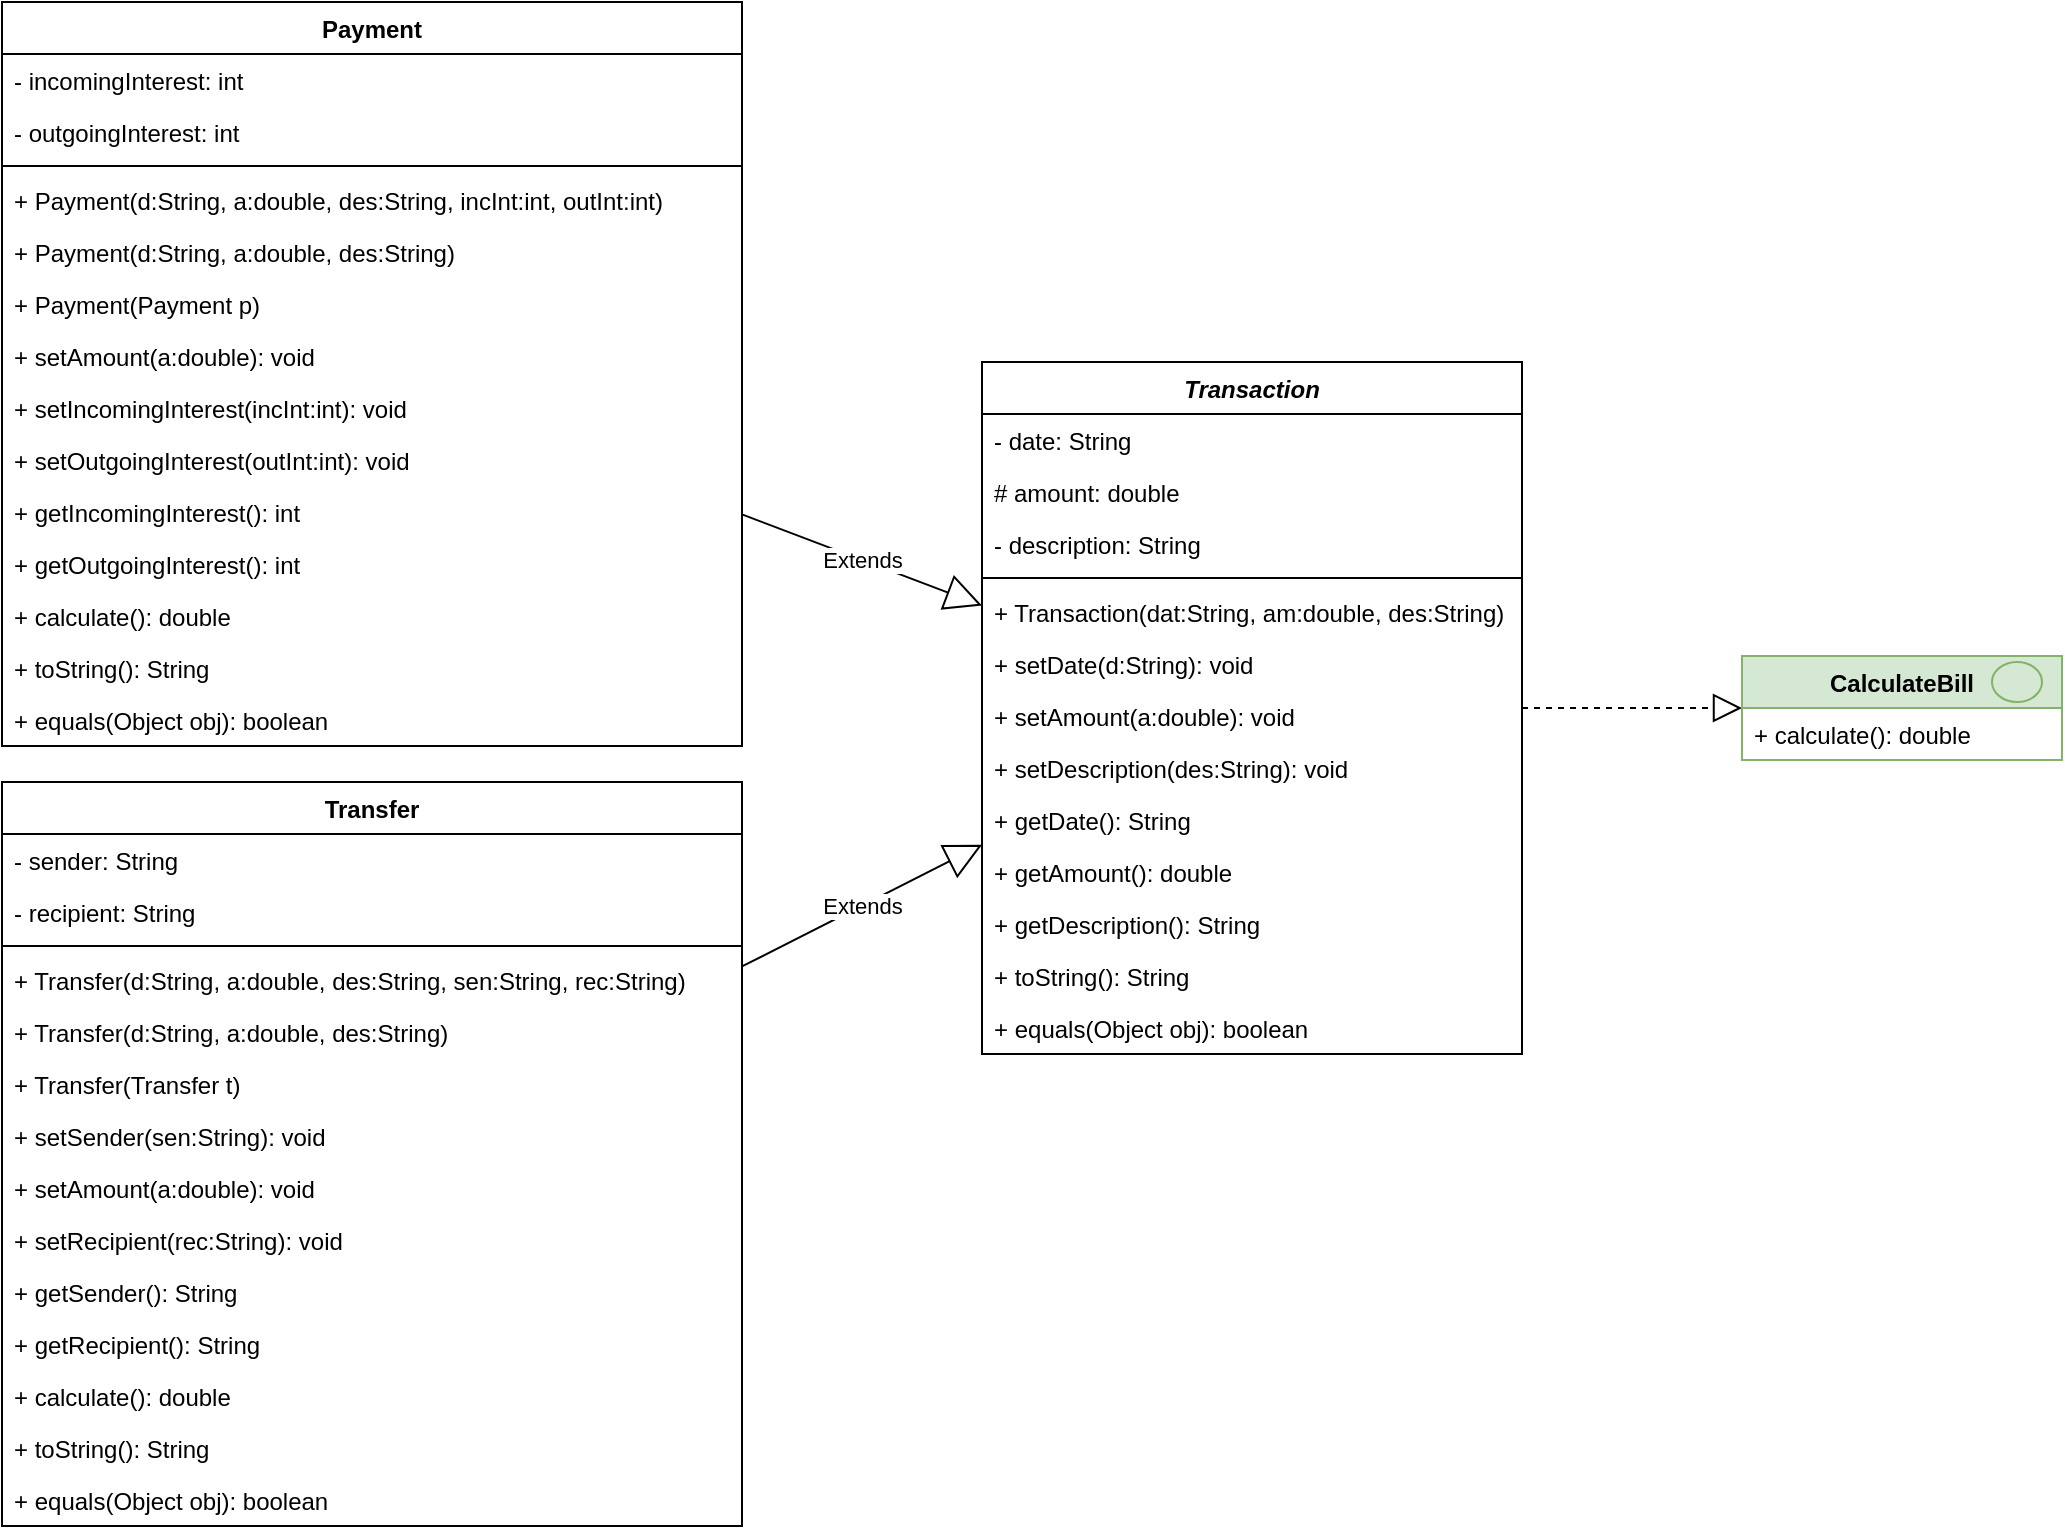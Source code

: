 <mxfile version="28.2.8">
  <diagram name="Page-1" id="6133507b-19e7-1e82-6fc7-422aa6c4b21f">
    <mxGraphModel dx="1226" dy="722" grid="1" gridSize="10" guides="1" tooltips="1" connect="1" arrows="1" fold="1" page="1" pageScale="1" pageWidth="1100" pageHeight="850" background="none" math="0" shadow="0">
      <root>
        <mxCell id="0" />
        <mxCell id="1" parent="0" />
        <mxCell id="_tiliUNh_FrwDmjl4Vd7-1" value="&lt;i&gt;Transaction&lt;/i&gt;" style="swimlane;fontStyle=1;align=center;verticalAlign=top;childLayout=stackLayout;horizontal=1;startSize=26;horizontalStack=0;resizeParent=1;resizeParentMax=0;resizeLast=0;collapsible=1;marginBottom=0;whiteSpace=wrap;html=1;" parent="1" vertex="1">
          <mxGeometry x="510" y="320" width="270" height="346" as="geometry">
            <mxRectangle x="250" y="680" width="100" height="30" as="alternateBounds" />
          </mxGeometry>
        </mxCell>
        <mxCell id="_tiliUNh_FrwDmjl4Vd7-2" value="- date: String" style="text;strokeColor=none;fillColor=none;align=left;verticalAlign=top;spacingLeft=4;spacingRight=4;overflow=hidden;rotatable=0;points=[[0,0.5],[1,0.5]];portConstraint=eastwest;whiteSpace=wrap;html=1;" parent="_tiliUNh_FrwDmjl4Vd7-1" vertex="1">
          <mxGeometry y="26" width="270" height="26" as="geometry" />
        </mxCell>
        <mxCell id="_tiliUNh_FrwDmjl4Vd7-12" value="# amount: double" style="text;strokeColor=none;fillColor=none;align=left;verticalAlign=top;spacingLeft=4;spacingRight=4;overflow=hidden;rotatable=0;points=[[0,0.5],[1,0.5]];portConstraint=eastwest;whiteSpace=wrap;html=1;" parent="_tiliUNh_FrwDmjl4Vd7-1" vertex="1">
          <mxGeometry y="52" width="270" height="26" as="geometry" />
        </mxCell>
        <mxCell id="_tiliUNh_FrwDmjl4Vd7-13" value="- description: String" style="text;strokeColor=none;fillColor=none;align=left;verticalAlign=top;spacingLeft=4;spacingRight=4;overflow=hidden;rotatable=0;points=[[0,0.5],[1,0.5]];portConstraint=eastwest;whiteSpace=wrap;html=1;" parent="_tiliUNh_FrwDmjl4Vd7-1" vertex="1">
          <mxGeometry y="78" width="270" height="26" as="geometry" />
        </mxCell>
        <mxCell id="_tiliUNh_FrwDmjl4Vd7-3" value="" style="line;strokeWidth=1;fillColor=none;align=left;verticalAlign=middle;spacingTop=-1;spacingLeft=3;spacingRight=3;rotatable=0;labelPosition=right;points=[];portConstraint=eastwest;strokeColor=inherit;" parent="_tiliUNh_FrwDmjl4Vd7-1" vertex="1">
          <mxGeometry y="104" width="270" height="8" as="geometry" />
        </mxCell>
        <mxCell id="_tiliUNh_FrwDmjl4Vd7-19" value="+ Transaction(dat:String, am:double, des:String)" style="text;strokeColor=none;fillColor=none;align=left;verticalAlign=top;spacingLeft=4;spacingRight=4;overflow=hidden;rotatable=0;points=[[0,0.5],[1,0.5]];portConstraint=eastwest;whiteSpace=wrap;html=1;" parent="_tiliUNh_FrwDmjl4Vd7-1" vertex="1">
          <mxGeometry y="112" width="270" height="26" as="geometry" />
        </mxCell>
        <mxCell id="_tiliUNh_FrwDmjl4Vd7-20" value="+ setDate(d:String): void" style="text;strokeColor=none;fillColor=none;align=left;verticalAlign=top;spacingLeft=4;spacingRight=4;overflow=hidden;rotatable=0;points=[[0,0.5],[1,0.5]];portConstraint=eastwest;whiteSpace=wrap;html=1;" parent="_tiliUNh_FrwDmjl4Vd7-1" vertex="1">
          <mxGeometry y="138" width="270" height="26" as="geometry" />
        </mxCell>
        <mxCell id="_tiliUNh_FrwDmjl4Vd7-14" value="+ setAmount(a:double): void" style="text;strokeColor=none;fillColor=none;align=left;verticalAlign=top;spacingLeft=4;spacingRight=4;overflow=hidden;rotatable=0;points=[[0,0.5],[1,0.5]];portConstraint=eastwest;whiteSpace=wrap;html=1;" parent="_tiliUNh_FrwDmjl4Vd7-1" vertex="1">
          <mxGeometry y="164" width="270" height="26" as="geometry" />
        </mxCell>
        <mxCell id="_tiliUNh_FrwDmjl4Vd7-15" value="+ setDescription(des:String): void" style="text;strokeColor=none;fillColor=none;align=left;verticalAlign=top;spacingLeft=4;spacingRight=4;overflow=hidden;rotatable=0;points=[[0,0.5],[1,0.5]];portConstraint=eastwest;whiteSpace=wrap;html=1;" parent="_tiliUNh_FrwDmjl4Vd7-1" vertex="1">
          <mxGeometry y="190" width="270" height="26" as="geometry" />
        </mxCell>
        <mxCell id="_tiliUNh_FrwDmjl4Vd7-16" value="+ getDate(): String" style="text;strokeColor=none;fillColor=none;align=left;verticalAlign=top;spacingLeft=4;spacingRight=4;overflow=hidden;rotatable=0;points=[[0,0.5],[1,0.5]];portConstraint=eastwest;whiteSpace=wrap;html=1;" parent="_tiliUNh_FrwDmjl4Vd7-1" vertex="1">
          <mxGeometry y="216" width="270" height="26" as="geometry" />
        </mxCell>
        <mxCell id="_tiliUNh_FrwDmjl4Vd7-18" value="+ getAmount(): double" style="text;strokeColor=none;fillColor=none;align=left;verticalAlign=top;spacingLeft=4;spacingRight=4;overflow=hidden;rotatable=0;points=[[0,0.5],[1,0.5]];portConstraint=eastwest;whiteSpace=wrap;html=1;" parent="_tiliUNh_FrwDmjl4Vd7-1" vertex="1">
          <mxGeometry y="242" width="270" height="26" as="geometry" />
        </mxCell>
        <mxCell id="_tiliUNh_FrwDmjl4Vd7-17" value="+ getDescription(): String" style="text;strokeColor=none;fillColor=none;align=left;verticalAlign=top;spacingLeft=4;spacingRight=4;overflow=hidden;rotatable=0;points=[[0,0.5],[1,0.5]];portConstraint=eastwest;whiteSpace=wrap;html=1;" parent="_tiliUNh_FrwDmjl4Vd7-1" vertex="1">
          <mxGeometry y="268" width="270" height="26" as="geometry" />
        </mxCell>
        <mxCell id="_tiliUNh_FrwDmjl4Vd7-4" value="+ toString(): String" style="text;strokeColor=none;fillColor=none;align=left;verticalAlign=top;spacingLeft=4;spacingRight=4;overflow=hidden;rotatable=0;points=[[0,0.5],[1,0.5]];portConstraint=eastwest;whiteSpace=wrap;html=1;" parent="_tiliUNh_FrwDmjl4Vd7-1" vertex="1">
          <mxGeometry y="294" width="270" height="26" as="geometry" />
        </mxCell>
        <mxCell id="_tiliUNh_FrwDmjl4Vd7-23" value="+ equals(Object obj): boolean" style="text;strokeColor=none;fillColor=none;align=left;verticalAlign=top;spacingLeft=4;spacingRight=4;overflow=hidden;rotatable=0;points=[[0,0.5],[1,0.5]];portConstraint=eastwest;whiteSpace=wrap;html=1;" parent="_tiliUNh_FrwDmjl4Vd7-1" vertex="1">
          <mxGeometry y="320" width="270" height="26" as="geometry" />
        </mxCell>
        <mxCell id="_tiliUNh_FrwDmjl4Vd7-6" value="" style="endArrow=block;dashed=1;endFill=0;endSize=12;html=1;rounded=0;" parent="1" source="_tiliUNh_FrwDmjl4Vd7-1" target="_tiliUNh_FrwDmjl4Vd7-7" edge="1">
          <mxGeometry width="160" relative="1" as="geometry">
            <mxPoint x="770" y="270" as="sourcePoint" />
            <mxPoint x="890" y="363" as="targetPoint" />
          </mxGeometry>
        </mxCell>
        <mxCell id="_tiliUNh_FrwDmjl4Vd7-22" value="" style="group" parent="1" vertex="1" connectable="0">
          <mxGeometry x="890" y="467" width="160" height="52" as="geometry" />
        </mxCell>
        <mxCell id="_tiliUNh_FrwDmjl4Vd7-7" value="CalculateBill" style="swimlane;fontStyle=1;align=center;verticalAlign=top;childLayout=stackLayout;horizontal=1;startSize=26;horizontalStack=0;resizeParent=1;resizeParentMax=0;resizeLast=0;collapsible=1;marginBottom=0;whiteSpace=wrap;html=1;fillColor=#D5E8D4;strokeColor=#82b366;" parent="_tiliUNh_FrwDmjl4Vd7-22" vertex="1">
          <mxGeometry width="160" height="52" as="geometry" />
        </mxCell>
        <mxCell id="_tiliUNh_FrwDmjl4Vd7-10" value="+ calculate(): double" style="text;strokeColor=none;fillColor=none;align=left;verticalAlign=top;spacingLeft=4;spacingRight=4;overflow=hidden;rotatable=0;points=[[0,0.5],[1,0.5]];portConstraint=eastwest;whiteSpace=wrap;html=1;" parent="_tiliUNh_FrwDmjl4Vd7-7" vertex="1">
          <mxGeometry y="26" width="160" height="26" as="geometry" />
        </mxCell>
        <mxCell id="_tiliUNh_FrwDmjl4Vd7-11" value="" style="ellipse;whiteSpace=wrap;html=1;fillColor=#d5e8d4;strokeColor=#82b366;" parent="_tiliUNh_FrwDmjl4Vd7-22" vertex="1">
          <mxGeometry x="125" y="3" width="25" height="20" as="geometry" />
        </mxCell>
        <mxCell id="_tiliUNh_FrwDmjl4Vd7-38" value="Payment" style="swimlane;fontStyle=1;align=center;verticalAlign=top;childLayout=stackLayout;horizontal=1;startSize=26;horizontalStack=0;resizeParent=1;resizeParentMax=0;resizeLast=0;collapsible=1;marginBottom=0;whiteSpace=wrap;html=1;" parent="1" vertex="1">
          <mxGeometry x="20" y="140" width="370" height="372" as="geometry" />
        </mxCell>
        <mxCell id="_tiliUNh_FrwDmjl4Vd7-39" value="- incomingInterest: int" style="text;strokeColor=none;fillColor=none;align=left;verticalAlign=top;spacingLeft=4;spacingRight=4;overflow=hidden;rotatable=0;points=[[0,0.5],[1,0.5]];portConstraint=eastwest;whiteSpace=wrap;html=1;" parent="_tiliUNh_FrwDmjl4Vd7-38" vertex="1">
          <mxGeometry y="26" width="370" height="26" as="geometry" />
        </mxCell>
        <mxCell id="_tiliUNh_FrwDmjl4Vd7-49" value="- outgoingInterest: int" style="text;strokeColor=none;fillColor=none;align=left;verticalAlign=top;spacingLeft=4;spacingRight=4;overflow=hidden;rotatable=0;points=[[0,0.5],[1,0.5]];portConstraint=eastwest;whiteSpace=wrap;html=1;" parent="_tiliUNh_FrwDmjl4Vd7-38" vertex="1">
          <mxGeometry y="52" width="370" height="26" as="geometry" />
        </mxCell>
        <mxCell id="_tiliUNh_FrwDmjl4Vd7-40" value="" style="line;strokeWidth=1;fillColor=none;align=left;verticalAlign=middle;spacingTop=-1;spacingLeft=3;spacingRight=3;rotatable=0;labelPosition=right;points=[];portConstraint=eastwest;strokeColor=inherit;" parent="_tiliUNh_FrwDmjl4Vd7-38" vertex="1">
          <mxGeometry y="78" width="370" height="8" as="geometry" />
        </mxCell>
        <mxCell id="CptLQjgwe5fVbTkADvRq-11" value="+ Payment(d:String, a:double, des:String, incInt:int, outInt:int)" style="text;strokeColor=none;fillColor=none;align=left;verticalAlign=top;spacingLeft=4;spacingRight=4;overflow=hidden;rotatable=0;points=[[0,0.5],[1,0.5]];portConstraint=eastwest;whiteSpace=wrap;html=1;" vertex="1" parent="_tiliUNh_FrwDmjl4Vd7-38">
          <mxGeometry y="86" width="370" height="26" as="geometry" />
        </mxCell>
        <mxCell id="CptLQjgwe5fVbTkADvRq-10" value="+ Payment(d:String, a:double, des:String)" style="text;strokeColor=none;fillColor=none;align=left;verticalAlign=top;spacingLeft=4;spacingRight=4;overflow=hidden;rotatable=0;points=[[0,0.5],[1,0.5]];portConstraint=eastwest;whiteSpace=wrap;html=1;" vertex="1" parent="_tiliUNh_FrwDmjl4Vd7-38">
          <mxGeometry y="112" width="370" height="26" as="geometry" />
        </mxCell>
        <mxCell id="CptLQjgwe5fVbTkADvRq-9" value="+ Payment(Payment p)" style="text;strokeColor=none;fillColor=none;align=left;verticalAlign=top;spacingLeft=4;spacingRight=4;overflow=hidden;rotatable=0;points=[[0,0.5],[1,0.5]];portConstraint=eastwest;whiteSpace=wrap;html=1;" vertex="1" parent="_tiliUNh_FrwDmjl4Vd7-38">
          <mxGeometry y="138" width="370" height="26" as="geometry" />
        </mxCell>
        <mxCell id="CptLQjgwe5fVbTkADvRq-21" value="+ setAmount(a:double): void" style="text;strokeColor=none;fillColor=none;align=left;verticalAlign=top;spacingLeft=4;spacingRight=4;overflow=hidden;rotatable=0;points=[[0,0.5],[1,0.5]];portConstraint=eastwest;whiteSpace=wrap;html=1;" vertex="1" parent="_tiliUNh_FrwDmjl4Vd7-38">
          <mxGeometry y="164" width="370" height="26" as="geometry" />
        </mxCell>
        <mxCell id="_tiliUNh_FrwDmjl4Vd7-52" value="+ setIncomingInterest(incInt:int): void" style="text;strokeColor=none;fillColor=none;align=left;verticalAlign=top;spacingLeft=4;spacingRight=4;overflow=hidden;rotatable=0;points=[[0,0.5],[1,0.5]];portConstraint=eastwest;whiteSpace=wrap;html=1;" parent="_tiliUNh_FrwDmjl4Vd7-38" vertex="1">
          <mxGeometry y="190" width="370" height="26" as="geometry" />
        </mxCell>
        <mxCell id="_tiliUNh_FrwDmjl4Vd7-51" value="+ setOutgoingInterest(outInt:int): void" style="text;strokeColor=none;fillColor=none;align=left;verticalAlign=top;spacingLeft=4;spacingRight=4;overflow=hidden;rotatable=0;points=[[0,0.5],[1,0.5]];portConstraint=eastwest;whiteSpace=wrap;html=1;" parent="_tiliUNh_FrwDmjl4Vd7-38" vertex="1">
          <mxGeometry y="216" width="370" height="26" as="geometry" />
        </mxCell>
        <mxCell id="_tiliUNh_FrwDmjl4Vd7-41" value="+ getIncomingInterest(): int" style="text;strokeColor=none;fillColor=none;align=left;verticalAlign=top;spacingLeft=4;spacingRight=4;overflow=hidden;rotatable=0;points=[[0,0.5],[1,0.5]];portConstraint=eastwest;whiteSpace=wrap;html=1;" parent="_tiliUNh_FrwDmjl4Vd7-38" vertex="1">
          <mxGeometry y="242" width="370" height="26" as="geometry" />
        </mxCell>
        <mxCell id="_tiliUNh_FrwDmjl4Vd7-50" value="+ getOutgoingInterest(): int" style="text;strokeColor=none;fillColor=none;align=left;verticalAlign=top;spacingLeft=4;spacingRight=4;overflow=hidden;rotatable=0;points=[[0,0.5],[1,0.5]];portConstraint=eastwest;whiteSpace=wrap;html=1;" parent="_tiliUNh_FrwDmjl4Vd7-38" vertex="1">
          <mxGeometry y="268" width="370" height="26" as="geometry" />
        </mxCell>
        <mxCell id="CptLQjgwe5fVbTkADvRq-12" value="+ calculate(): double" style="text;strokeColor=none;fillColor=none;align=left;verticalAlign=top;spacingLeft=4;spacingRight=4;overflow=hidden;rotatable=0;points=[[0,0.5],[1,0.5]];portConstraint=eastwest;whiteSpace=wrap;html=1;" vertex="1" parent="_tiliUNh_FrwDmjl4Vd7-38">
          <mxGeometry y="294" width="370" height="26" as="geometry" />
        </mxCell>
        <mxCell id="CptLQjgwe5fVbTkADvRq-19" value="+ toString(): String" style="text;strokeColor=none;fillColor=none;align=left;verticalAlign=top;spacingLeft=4;spacingRight=4;overflow=hidden;rotatable=0;points=[[0,0.5],[1,0.5]];portConstraint=eastwest;whiteSpace=wrap;html=1;" vertex="1" parent="_tiliUNh_FrwDmjl4Vd7-38">
          <mxGeometry y="320" width="370" height="26" as="geometry" />
        </mxCell>
        <mxCell id="CptLQjgwe5fVbTkADvRq-17" value="+ equals(Object obj): boolean" style="text;strokeColor=none;fillColor=none;align=left;verticalAlign=top;spacingLeft=4;spacingRight=4;overflow=hidden;rotatable=0;points=[[0,0.5],[1,0.5]];portConstraint=eastwest;whiteSpace=wrap;html=1;" vertex="1" parent="_tiliUNh_FrwDmjl4Vd7-38">
          <mxGeometry y="346" width="370" height="26" as="geometry" />
        </mxCell>
        <mxCell id="_tiliUNh_FrwDmjl4Vd7-43" value="Extends" style="endArrow=block;endSize=16;endFill=0;html=1;rounded=0;" parent="1" source="_tiliUNh_FrwDmjl4Vd7-38" target="_tiliUNh_FrwDmjl4Vd7-1" edge="1">
          <mxGeometry width="160" relative="1" as="geometry">
            <mxPoint x="340" y="270" as="sourcePoint" />
            <mxPoint x="500" y="270" as="targetPoint" />
          </mxGeometry>
        </mxCell>
        <mxCell id="_tiliUNh_FrwDmjl4Vd7-48" value="Extends" style="endArrow=block;endSize=16;endFill=0;html=1;rounded=0;" parent="1" source="CptLQjgwe5fVbTkADvRq-1" target="_tiliUNh_FrwDmjl4Vd7-1" edge="1">
          <mxGeometry width="160" relative="1" as="geometry">
            <mxPoint x="340" y="532.61" as="sourcePoint" />
            <mxPoint x="625" y="480" as="targetPoint" />
          </mxGeometry>
        </mxCell>
        <mxCell id="CptLQjgwe5fVbTkADvRq-1" value="Transfer" style="swimlane;fontStyle=1;align=center;verticalAlign=top;childLayout=stackLayout;horizontal=1;startSize=26;horizontalStack=0;resizeParent=1;resizeParentMax=0;resizeLast=0;collapsible=1;marginBottom=0;whiteSpace=wrap;html=1;" vertex="1" parent="1">
          <mxGeometry x="20" y="530" width="370" height="372" as="geometry" />
        </mxCell>
        <mxCell id="CptLQjgwe5fVbTkADvRq-2" value="- sender: String" style="text;strokeColor=none;fillColor=none;align=left;verticalAlign=top;spacingLeft=4;spacingRight=4;overflow=hidden;rotatable=0;points=[[0,0.5],[1,0.5]];portConstraint=eastwest;whiteSpace=wrap;html=1;" vertex="1" parent="CptLQjgwe5fVbTkADvRq-1">
          <mxGeometry y="26" width="370" height="26" as="geometry" />
        </mxCell>
        <mxCell id="CptLQjgwe5fVbTkADvRq-3" value="- recipient: String" style="text;strokeColor=none;fillColor=none;align=left;verticalAlign=top;spacingLeft=4;spacingRight=4;overflow=hidden;rotatable=0;points=[[0,0.5],[1,0.5]];portConstraint=eastwest;whiteSpace=wrap;html=1;" vertex="1" parent="CptLQjgwe5fVbTkADvRq-1">
          <mxGeometry y="52" width="370" height="26" as="geometry" />
        </mxCell>
        <mxCell id="CptLQjgwe5fVbTkADvRq-4" value="" style="line;strokeWidth=1;fillColor=none;align=left;verticalAlign=middle;spacingTop=-1;spacingLeft=3;spacingRight=3;rotatable=0;labelPosition=right;points=[];portConstraint=eastwest;strokeColor=inherit;" vertex="1" parent="CptLQjgwe5fVbTkADvRq-1">
          <mxGeometry y="78" width="370" height="8" as="geometry" />
        </mxCell>
        <mxCell id="CptLQjgwe5fVbTkADvRq-13" value="+ Transfer(d:String, a:double, des:String, sen:String, rec:String)" style="text;strokeColor=none;fillColor=none;align=left;verticalAlign=top;spacingLeft=4;spacingRight=4;overflow=hidden;rotatable=0;points=[[0,0.5],[1,0.5]];portConstraint=eastwest;whiteSpace=wrap;html=1;" vertex="1" parent="CptLQjgwe5fVbTkADvRq-1">
          <mxGeometry y="86" width="370" height="26" as="geometry" />
        </mxCell>
        <mxCell id="CptLQjgwe5fVbTkADvRq-15" value="+ Transfer(d:String, a:double, des:String)" style="text;strokeColor=none;fillColor=none;align=left;verticalAlign=top;spacingLeft=4;spacingRight=4;overflow=hidden;rotatable=0;points=[[0,0.5],[1,0.5]];portConstraint=eastwest;whiteSpace=wrap;html=1;" vertex="1" parent="CptLQjgwe5fVbTkADvRq-1">
          <mxGeometry y="112" width="370" height="26" as="geometry" />
        </mxCell>
        <mxCell id="CptLQjgwe5fVbTkADvRq-14" value="+ Transfer(Transfer t)" style="text;strokeColor=none;fillColor=none;align=left;verticalAlign=top;spacingLeft=4;spacingRight=4;overflow=hidden;rotatable=0;points=[[0,0.5],[1,0.5]];portConstraint=eastwest;whiteSpace=wrap;html=1;" vertex="1" parent="CptLQjgwe5fVbTkADvRq-1">
          <mxGeometry y="138" width="370" height="26" as="geometry" />
        </mxCell>
        <mxCell id="CptLQjgwe5fVbTkADvRq-5" value="+ setSender(sen:String): void" style="text;strokeColor=none;fillColor=none;align=left;verticalAlign=top;spacingLeft=4;spacingRight=4;overflow=hidden;rotatable=0;points=[[0,0.5],[1,0.5]];portConstraint=eastwest;whiteSpace=wrap;html=1;" vertex="1" parent="CptLQjgwe5fVbTkADvRq-1">
          <mxGeometry y="164" width="370" height="26" as="geometry" />
        </mxCell>
        <mxCell id="CptLQjgwe5fVbTkADvRq-22" value="+ setAmount(a:double): void" style="text;strokeColor=none;fillColor=none;align=left;verticalAlign=top;spacingLeft=4;spacingRight=4;overflow=hidden;rotatable=0;points=[[0,0.5],[1,0.5]];portConstraint=eastwest;whiteSpace=wrap;html=1;" vertex="1" parent="CptLQjgwe5fVbTkADvRq-1">
          <mxGeometry y="190" width="370" height="26" as="geometry" />
        </mxCell>
        <mxCell id="CptLQjgwe5fVbTkADvRq-6" value="+ setRecipient(rec:String): void" style="text;strokeColor=none;fillColor=none;align=left;verticalAlign=top;spacingLeft=4;spacingRight=4;overflow=hidden;rotatable=0;points=[[0,0.5],[1,0.5]];portConstraint=eastwest;whiteSpace=wrap;html=1;" vertex="1" parent="CptLQjgwe5fVbTkADvRq-1">
          <mxGeometry y="216" width="370" height="26" as="geometry" />
        </mxCell>
        <mxCell id="CptLQjgwe5fVbTkADvRq-7" value="+ getSender(): String" style="text;strokeColor=none;fillColor=none;align=left;verticalAlign=top;spacingLeft=4;spacingRight=4;overflow=hidden;rotatable=0;points=[[0,0.5],[1,0.5]];portConstraint=eastwest;whiteSpace=wrap;html=1;" vertex="1" parent="CptLQjgwe5fVbTkADvRq-1">
          <mxGeometry y="242" width="370" height="26" as="geometry" />
        </mxCell>
        <mxCell id="CptLQjgwe5fVbTkADvRq-8" value="+ getRecipient(): String" style="text;strokeColor=none;fillColor=none;align=left;verticalAlign=top;spacingLeft=4;spacingRight=4;overflow=hidden;rotatable=0;points=[[0,0.5],[1,0.5]];portConstraint=eastwest;whiteSpace=wrap;html=1;" vertex="1" parent="CptLQjgwe5fVbTkADvRq-1">
          <mxGeometry y="268" width="370" height="26" as="geometry" />
        </mxCell>
        <mxCell id="CptLQjgwe5fVbTkADvRq-16" value="+ calculate(): double" style="text;strokeColor=none;fillColor=none;align=left;verticalAlign=top;spacingLeft=4;spacingRight=4;overflow=hidden;rotatable=0;points=[[0,0.5],[1,0.5]];portConstraint=eastwest;whiteSpace=wrap;html=1;" vertex="1" parent="CptLQjgwe5fVbTkADvRq-1">
          <mxGeometry y="294" width="370" height="26" as="geometry" />
        </mxCell>
        <mxCell id="CptLQjgwe5fVbTkADvRq-20" value="+ toString(): String" style="text;strokeColor=none;fillColor=none;align=left;verticalAlign=top;spacingLeft=4;spacingRight=4;overflow=hidden;rotatable=0;points=[[0,0.5],[1,0.5]];portConstraint=eastwest;whiteSpace=wrap;html=1;" vertex="1" parent="CptLQjgwe5fVbTkADvRq-1">
          <mxGeometry y="320" width="370" height="26" as="geometry" />
        </mxCell>
        <mxCell id="CptLQjgwe5fVbTkADvRq-18" value="+ equals(Object obj): boolean" style="text;strokeColor=none;fillColor=none;align=left;verticalAlign=top;spacingLeft=4;spacingRight=4;overflow=hidden;rotatable=0;points=[[0,0.5],[1,0.5]];portConstraint=eastwest;whiteSpace=wrap;html=1;" vertex="1" parent="CptLQjgwe5fVbTkADvRq-1">
          <mxGeometry y="346" width="370" height="26" as="geometry" />
        </mxCell>
      </root>
    </mxGraphModel>
  </diagram>
</mxfile>
